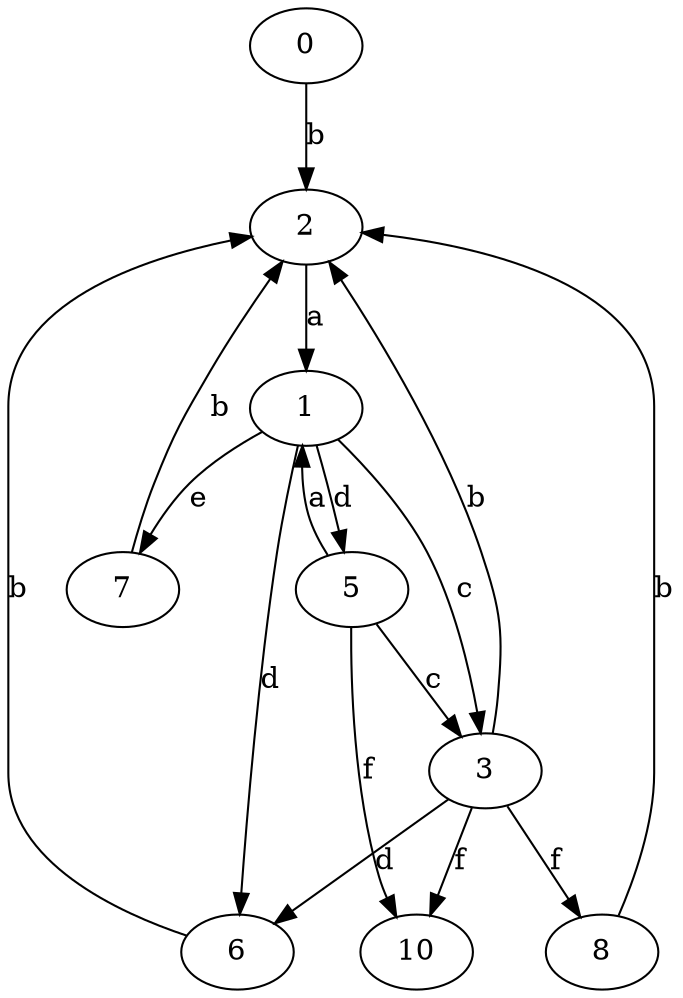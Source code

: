 strict digraph  {
0;
1;
2;
3;
5;
6;
7;
8;
10;
0 -> 2  [label=b];
1 -> 3  [label=c];
1 -> 5  [label=d];
1 -> 6  [label=d];
1 -> 7  [label=e];
2 -> 1  [label=a];
3 -> 2  [label=b];
3 -> 6  [label=d];
3 -> 8  [label=f];
3 -> 10  [label=f];
5 -> 1  [label=a];
5 -> 3  [label=c];
5 -> 10  [label=f];
6 -> 2  [label=b];
7 -> 2  [label=b];
8 -> 2  [label=b];
}
